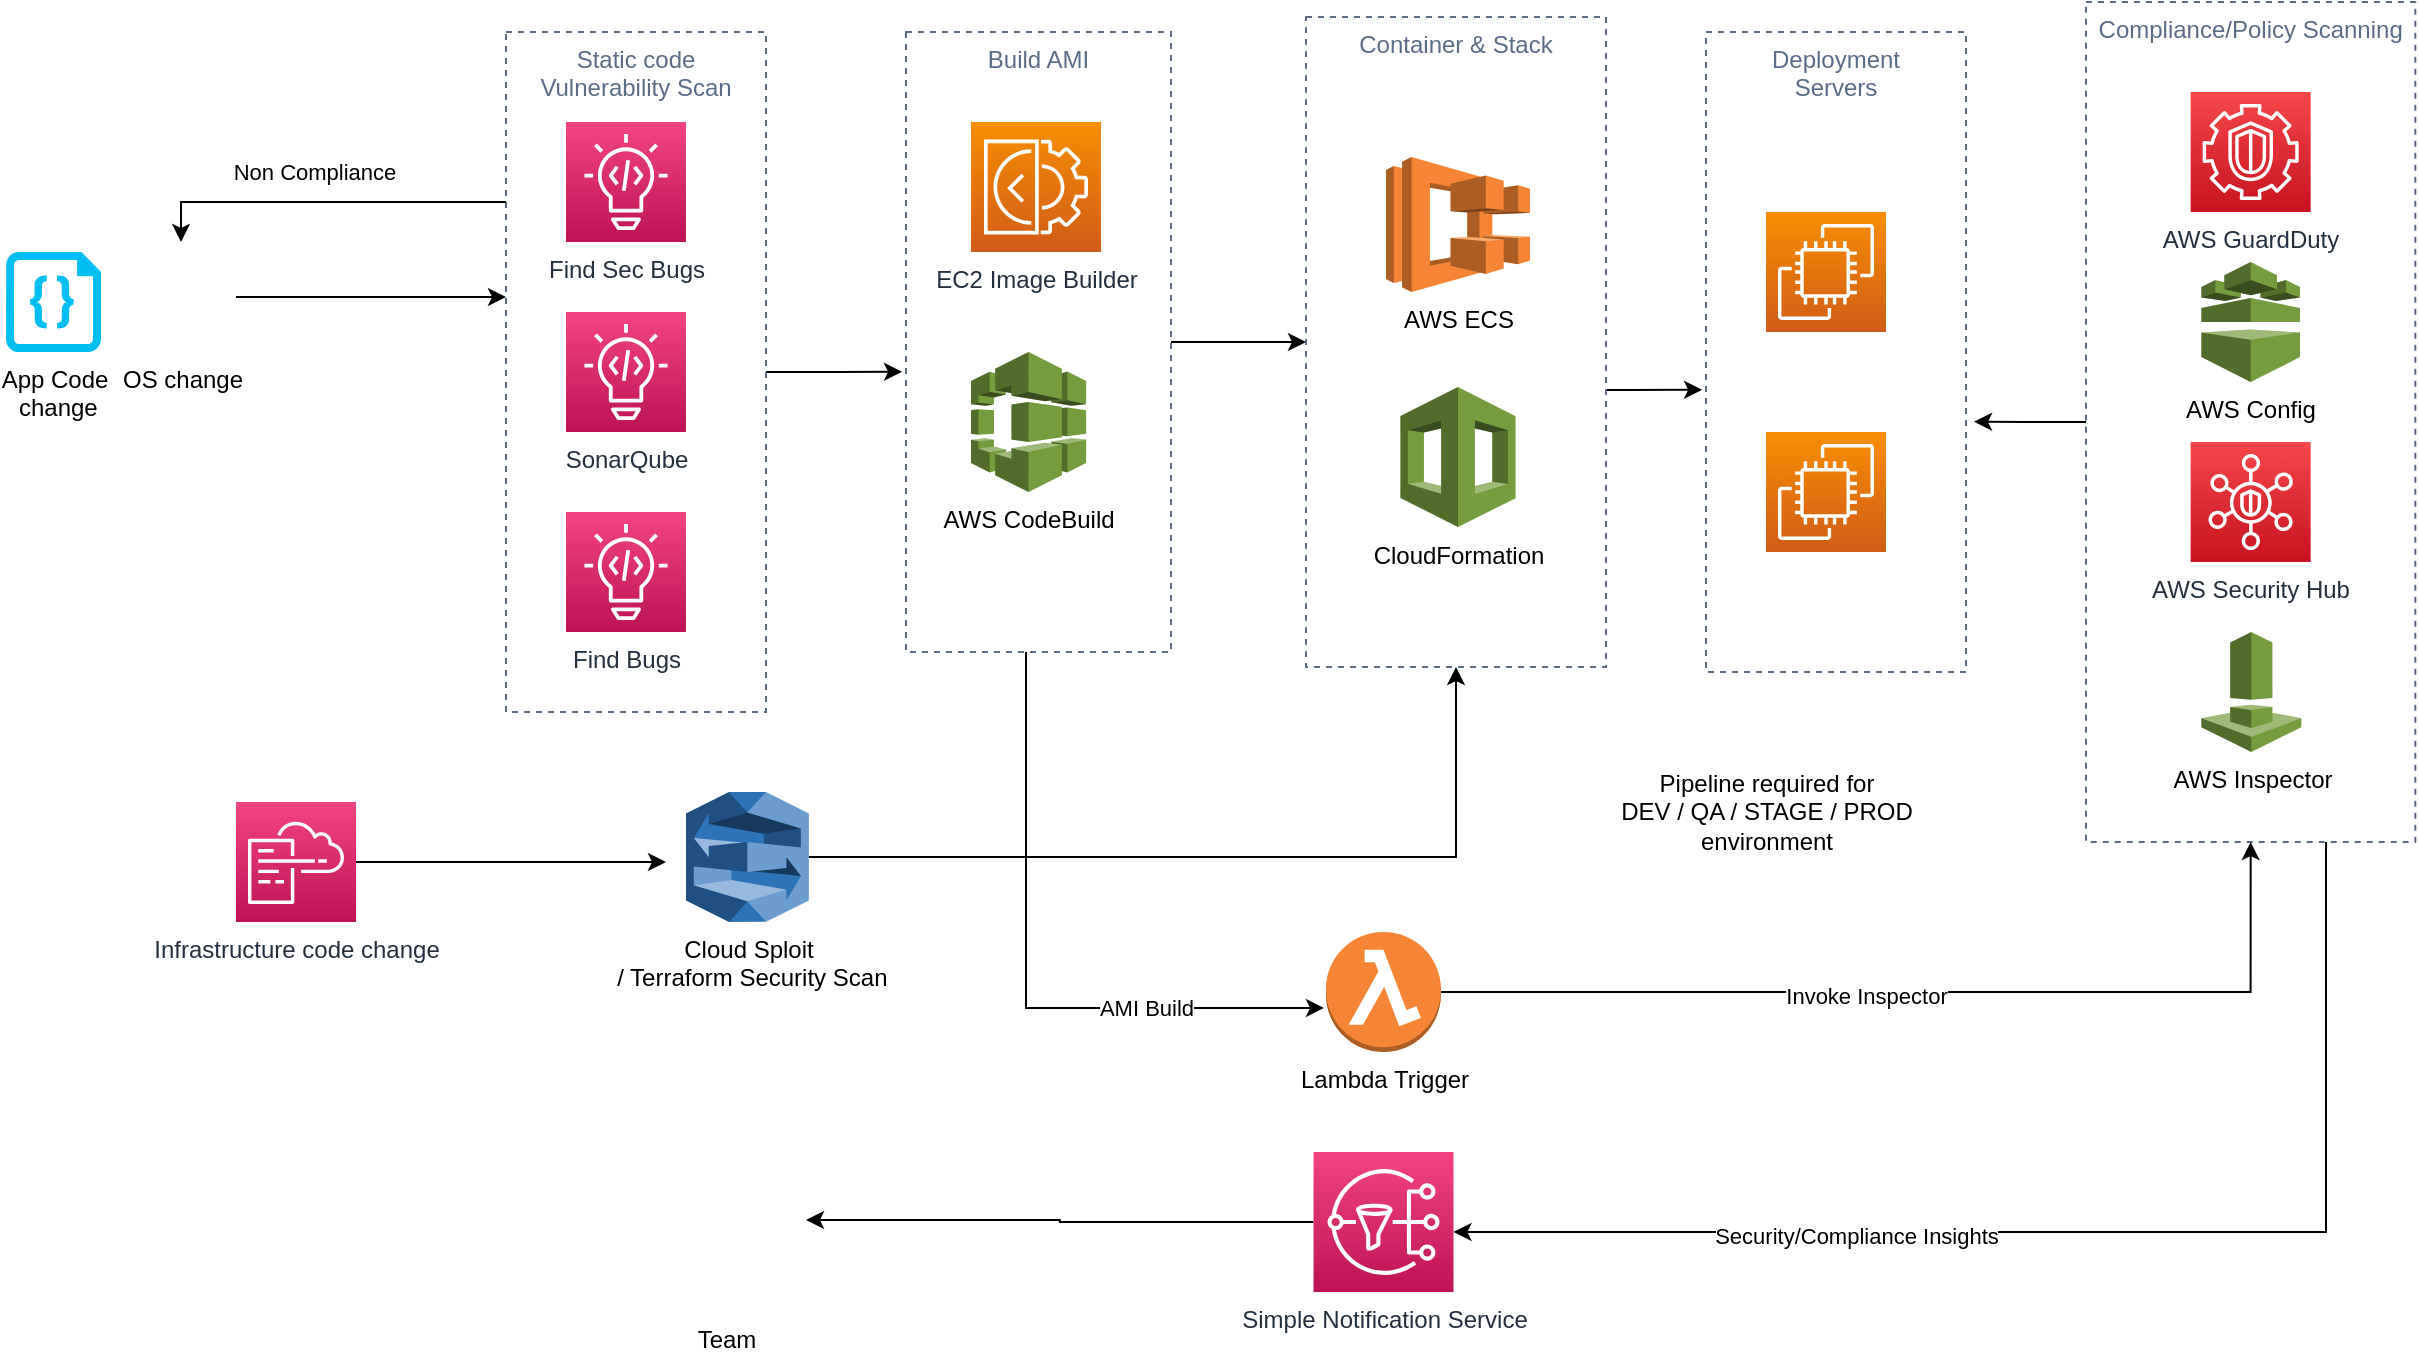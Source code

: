 <mxfile version="13.1.8" type="device"><diagram id="HQ7sO_ulRIhejY8TGNco" name="Page-1"><mxGraphModel dx="1038" dy="575" grid="1" gridSize="10" guides="1" tooltips="1" connect="1" arrows="1" fold="1" page="1" pageScale="1" pageWidth="1400" pageHeight="850" math="0" shadow="0"><root><mxCell id="0"/><mxCell id="1" parent="0"/><mxCell id="pQEalFKPTyadvynPtFEi-31" style="edgeStyle=orthogonalEdgeStyle;rounded=0;orthogonalLoop=1;jettySize=auto;html=1;entryX=-0.015;entryY=0.548;entryDx=0;entryDy=0;entryPerimeter=0;" edge="1" parent="1" source="pQEalFKPTyadvynPtFEi-25" target="pQEalFKPTyadvynPtFEi-30"><mxGeometry relative="1" as="geometry"/></mxCell><mxCell id="pQEalFKPTyadvynPtFEi-25" value="Static code&#xA;Vulnerability Scan&#xA;" style="fillColor=none;strokeColor=#5A6C86;dashed=1;verticalAlign=top;fontStyle=0;fontColor=#5A6C86;" vertex="1" parent="1"><mxGeometry x="320" y="60" width="130" height="340" as="geometry"/></mxCell><mxCell id="pQEalFKPTyadvynPtFEi-10" style="edgeStyle=orthogonalEdgeStyle;rounded=0;orthogonalLoop=1;jettySize=auto;html=1;entryX=0.5;entryY=0;entryDx=0;entryDy=0;" edge="1" parent="1" source="pQEalFKPTyadvynPtFEi-25" target="pQEalFKPTyadvynPtFEi-8"><mxGeometry relative="1" as="geometry"><Array as="points"><mxPoint x="158" y="145"/></Array></mxGeometry></mxCell><mxCell id="pQEalFKPTyadvynPtFEi-13" value="&lt;div&gt;Non Compliance&lt;/div&gt;" style="edgeLabel;html=1;align=center;verticalAlign=middle;resizable=0;points=[];" vertex="1" connectable="0" parent="pQEalFKPTyadvynPtFEi-10"><mxGeometry x="-0.119" relative="1" as="geometry"><mxPoint x="-16" y="-15" as="offset"/></mxGeometry></mxCell><mxCell id="pQEalFKPTyadvynPtFEi-3" value="Find Sec Bugs" style="outlineConnect=0;fontColor=#232F3E;gradientColor=#F34482;gradientDirection=north;fillColor=#BC1356;strokeColor=#ffffff;dashed=0;verticalLabelPosition=bottom;verticalAlign=top;align=center;html=1;fontSize=12;fontStyle=0;aspect=fixed;shape=mxgraph.aws4.resourceIcon;resIcon=mxgraph.aws4.codeguru;" vertex="1" parent="1"><mxGeometry x="350" y="105" width="60" height="60" as="geometry"/></mxCell><mxCell id="pQEalFKPTyadvynPtFEi-4" value="CloudFormation" style="outlineConnect=0;dashed=0;verticalLabelPosition=bottom;verticalAlign=top;align=center;html=1;shape=mxgraph.aws3.cloudformation;fillColor=#759C3E;gradientColor=none;" vertex="1" parent="1"><mxGeometry x="767.21" y="237.5" width="57.58" height="70" as="geometry"/></mxCell><mxCell id="pQEalFKPTyadvynPtFEi-41" style="edgeStyle=orthogonalEdgeStyle;rounded=0;orthogonalLoop=1;jettySize=auto;html=1;" edge="1" parent="1" source="pQEalFKPTyadvynPtFEi-5"><mxGeometry relative="1" as="geometry"><mxPoint x="400" y="475" as="targetPoint"/></mxGeometry></mxCell><mxCell id="pQEalFKPTyadvynPtFEi-5" value="&lt;div&gt;Infrastructure code change&lt;br&gt;&lt;/div&gt;" style="outlineConnect=0;fontColor=#232F3E;gradientColor=#F34482;gradientDirection=north;fillColor=#BC1356;strokeColor=#ffffff;dashed=0;verticalLabelPosition=bottom;verticalAlign=top;align=center;html=1;fontSize=12;fontStyle=0;aspect=fixed;shape=mxgraph.aws4.resourceIcon;resIcon=mxgraph.aws4.cloudformation;" vertex="1" parent="1"><mxGeometry x="185" y="445" width="60" height="60" as="geometry"/></mxCell><mxCell id="pQEalFKPTyadvynPtFEi-7" value="&lt;div&gt;App Code&lt;/div&gt;&amp;nbsp;change" style="verticalLabelPosition=bottom;html=1;verticalAlign=top;align=center;strokeColor=none;fillColor=#00BEF2;shape=mxgraph.azure.code_file;pointerEvents=1;" vertex="1" parent="1"><mxGeometry x="70" y="170" width="47.5" height="50" as="geometry"/></mxCell><mxCell id="pQEalFKPTyadvynPtFEi-9" style="edgeStyle=orthogonalEdgeStyle;rounded=0;orthogonalLoop=1;jettySize=auto;html=1;" edge="1" parent="1" source="pQEalFKPTyadvynPtFEi-8" target="pQEalFKPTyadvynPtFEi-25"><mxGeometry relative="1" as="geometry"><mxPoint x="320" y="193" as="targetPoint"/><Array as="points"><mxPoint x="290" y="193"/><mxPoint x="290" y="193"/></Array></mxGeometry></mxCell><mxCell id="pQEalFKPTyadvynPtFEi-8" value="&lt;div&gt;OS change&lt;/div&gt;" style="shape=image;html=1;verticalAlign=top;verticalLabelPosition=bottom;labelBackgroundColor=#ffffff;imageAspect=0;aspect=fixed;image=https://cdn0.iconfinder.com/data/icons/flat-round-system/512/mac_os_X-128.png" vertex="1" parent="1"><mxGeometry x="130" y="165" width="55" height="55" as="geometry"/></mxCell><mxCell id="pQEalFKPTyadvynPtFEi-15" value="&lt;div&gt;AWS Config&lt;/div&gt;" style="outlineConnect=0;dashed=0;verticalLabelPosition=bottom;verticalAlign=top;align=center;html=1;shape=mxgraph.aws3.config;fillColor=#759C3E;gradientColor=none;" vertex="1" parent="1"><mxGeometry x="1167.66" y="175" width="49.35" height="60" as="geometry"/></mxCell><mxCell id="pQEalFKPTyadvynPtFEi-16" value="AWS GuardDuty" style="outlineConnect=0;fontColor=#232F3E;gradientColor=#F54749;gradientDirection=north;fillColor=#C7131F;strokeColor=#ffffff;dashed=0;verticalLabelPosition=bottom;verticalAlign=top;align=center;html=1;fontSize=12;fontStyle=0;aspect=fixed;shape=mxgraph.aws4.resourceIcon;resIcon=mxgraph.aws4.guardduty;" vertex="1" parent="1"><mxGeometry x="1162.33" y="90" width="60" height="60" as="geometry"/></mxCell><mxCell id="pQEalFKPTyadvynPtFEi-17" value="&lt;div&gt;AWS Security Hub&lt;/div&gt;" style="outlineConnect=0;fontColor=#232F3E;gradientColor=#F54749;gradientDirection=north;fillColor=#C7131F;strokeColor=#ffffff;dashed=0;verticalLabelPosition=bottom;verticalAlign=top;align=center;html=1;fontSize=12;fontStyle=0;aspect=fixed;shape=mxgraph.aws4.resourceIcon;resIcon=mxgraph.aws4.security_hub;" vertex="1" parent="1"><mxGeometry x="1162.33" y="265" width="60" height="60" as="geometry"/></mxCell><mxCell id="pQEalFKPTyadvynPtFEi-18" value="AWS Inspector" style="outlineConnect=0;dashed=0;verticalLabelPosition=bottom;verticalAlign=top;align=center;html=1;shape=mxgraph.aws3.inspector;fillColor=#759C3E;gradientColor=none;" vertex="1" parent="1"><mxGeometry x="1167.66" y="360" width="50" height="60" as="geometry"/></mxCell><mxCell id="pQEalFKPTyadvynPtFEi-39" style="edgeStyle=orthogonalEdgeStyle;rounded=0;orthogonalLoop=1;jettySize=auto;html=1;entryX=1.031;entryY=0.609;entryDx=0;entryDy=0;entryPerimeter=0;" edge="1" parent="1" source="pQEalFKPTyadvynPtFEi-19" target="pQEalFKPTyadvynPtFEi-37"><mxGeometry relative="1" as="geometry"/></mxCell><mxCell id="pQEalFKPTyadvynPtFEi-50" style="edgeStyle=orthogonalEdgeStyle;rounded=0;orthogonalLoop=1;jettySize=auto;html=1;" edge="1" parent="1" source="pQEalFKPTyadvynPtFEi-19" target="pQEalFKPTyadvynPtFEi-49"><mxGeometry relative="1" as="geometry"><Array as="points"><mxPoint x="1230" y="660"/></Array></mxGeometry></mxCell><mxCell id="pQEalFKPTyadvynPtFEi-51" value="&lt;div&gt;Security/Compliance Insights &lt;/div&gt;" style="edgeLabel;html=1;align=center;verticalAlign=middle;resizable=0;points=[];" vertex="1" connectable="0" parent="pQEalFKPTyadvynPtFEi-50"><mxGeometry x="0.362" y="2" relative="1" as="geometry"><mxPoint as="offset"/></mxGeometry></mxCell><mxCell id="pQEalFKPTyadvynPtFEi-19" value="Compliance/Policy Scanning" style="fillColor=none;strokeColor=#5A6C86;dashed=1;verticalAlign=top;fontStyle=0;fontColor=#5A6C86;" vertex="1" parent="1"><mxGeometry x="1110" y="45" width="164.67" height="420" as="geometry"/></mxCell><mxCell id="pQEalFKPTyadvynPtFEi-22" value="AWS ECS" style="outlineConnect=0;dashed=0;verticalLabelPosition=bottom;verticalAlign=top;align=center;html=1;shape=mxgraph.aws3.ecs;fillColor=#F58534;gradientColor=none;" vertex="1" parent="1"><mxGeometry x="760" y="122.5" width="72" height="67.5" as="geometry"/></mxCell><mxCell id="pQEalFKPTyadvynPtFEi-26" value="SonarQube" style="outlineConnect=0;fontColor=#232F3E;gradientColor=#F34482;gradientDirection=north;fillColor=#BC1356;strokeColor=#ffffff;dashed=0;verticalLabelPosition=bottom;verticalAlign=top;align=center;html=1;fontSize=12;fontStyle=0;aspect=fixed;shape=mxgraph.aws4.resourceIcon;resIcon=mxgraph.aws4.codeguru;" vertex="1" parent="1"><mxGeometry x="350" y="200" width="60" height="60" as="geometry"/></mxCell><mxCell id="pQEalFKPTyadvynPtFEi-27" value="Find Bugs" style="outlineConnect=0;fontColor=#232F3E;gradientColor=#F34482;gradientDirection=north;fillColor=#BC1356;strokeColor=#ffffff;dashed=0;verticalLabelPosition=bottom;verticalAlign=top;align=center;html=1;fontSize=12;fontStyle=0;aspect=fixed;shape=mxgraph.aws4.resourceIcon;resIcon=mxgraph.aws4.codeguru;" vertex="1" parent="1"><mxGeometry x="350" y="300" width="60" height="60" as="geometry"/></mxCell><mxCell id="pQEalFKPTyadvynPtFEi-28" value="EC2 Image Builder" style="outlineConnect=0;fontColor=#232F3E;gradientColor=#F78E04;gradientDirection=north;fillColor=#D05C17;strokeColor=#ffffff;dashed=0;verticalLabelPosition=bottom;verticalAlign=top;align=center;html=1;fontSize=12;fontStyle=0;aspect=fixed;shape=mxgraph.aws4.resourceIcon;resIcon=mxgraph.aws4.ec2_image_builder;" vertex="1" parent="1"><mxGeometry x="552.5" y="105" width="65" height="65" as="geometry"/></mxCell><mxCell id="pQEalFKPTyadvynPtFEi-29" value="AWS CodeBuild" style="outlineConnect=0;dashed=0;verticalLabelPosition=bottom;verticalAlign=top;align=center;html=1;shape=mxgraph.aws3.codebuild;fillColor=#759C3E;gradientColor=none;" vertex="1" parent="1"><mxGeometry x="552.5" y="220" width="57.58" height="70" as="geometry"/></mxCell><mxCell id="pQEalFKPTyadvynPtFEi-34" style="edgeStyle=orthogonalEdgeStyle;rounded=0;orthogonalLoop=1;jettySize=auto;html=1;" edge="1" parent="1" source="pQEalFKPTyadvynPtFEi-30" target="pQEalFKPTyadvynPtFEi-33"><mxGeometry relative="1" as="geometry"/></mxCell><mxCell id="pQEalFKPTyadvynPtFEi-47" style="edgeStyle=orthogonalEdgeStyle;rounded=0;orthogonalLoop=1;jettySize=auto;html=1;entryX=-0.017;entryY=0.633;entryDx=0;entryDy=0;entryPerimeter=0;" edge="1" parent="1" source="pQEalFKPTyadvynPtFEi-30" target="pQEalFKPTyadvynPtFEi-46"><mxGeometry relative="1" as="geometry"><Array as="points"><mxPoint x="580" y="548"/></Array></mxGeometry></mxCell><mxCell id="pQEalFKPTyadvynPtFEi-52" value="AMI Build" style="edgeLabel;html=1;align=center;verticalAlign=middle;resizable=0;points=[];" vertex="1" connectable="0" parent="pQEalFKPTyadvynPtFEi-47"><mxGeometry x="0.089" y="30" relative="1" as="geometry"><mxPoint x="60" y="30" as="offset"/></mxGeometry></mxCell><mxCell id="pQEalFKPTyadvynPtFEi-30" value="Build AMI" style="fillColor=none;strokeColor=#5A6C86;dashed=1;verticalAlign=top;fontStyle=0;fontColor=#5A6C86;" vertex="1" parent="1"><mxGeometry x="520" y="60" width="132.5" height="310" as="geometry"/></mxCell><mxCell id="pQEalFKPTyadvynPtFEi-38" style="edgeStyle=orthogonalEdgeStyle;rounded=0;orthogonalLoop=1;jettySize=auto;html=1;entryX=-0.015;entryY=0.559;entryDx=0;entryDy=0;entryPerimeter=0;" edge="1" parent="1" source="pQEalFKPTyadvynPtFEi-33" target="pQEalFKPTyadvynPtFEi-37"><mxGeometry relative="1" as="geometry"><Array as="points"><mxPoint x="880" y="239"/><mxPoint x="880" y="239"/></Array></mxGeometry></mxCell><mxCell id="pQEalFKPTyadvynPtFEi-33" value="Container &amp; Stack" style="fillColor=none;strokeColor=#5A6C86;dashed=1;verticalAlign=top;fontStyle=0;fontColor=#5A6C86;" vertex="1" parent="1"><mxGeometry x="720" y="52.5" width="150" height="325" as="geometry"/></mxCell><mxCell id="pQEalFKPTyadvynPtFEi-35" value="" style="outlineConnect=0;fontColor=#232F3E;gradientColor=#F78E04;gradientDirection=north;fillColor=#D05C17;strokeColor=#ffffff;dashed=0;verticalLabelPosition=bottom;verticalAlign=top;align=center;html=1;fontSize=12;fontStyle=0;aspect=fixed;shape=mxgraph.aws4.resourceIcon;resIcon=mxgraph.aws4.ec2;" vertex="1" parent="1"><mxGeometry x="950" y="150" width="60" height="60" as="geometry"/></mxCell><mxCell id="pQEalFKPTyadvynPtFEi-36" value="" style="outlineConnect=0;fontColor=#232F3E;gradientColor=#F78E04;gradientDirection=north;fillColor=#D05C17;strokeColor=#ffffff;dashed=0;verticalLabelPosition=bottom;verticalAlign=top;align=center;html=1;fontSize=12;fontStyle=0;aspect=fixed;shape=mxgraph.aws4.resourceIcon;resIcon=mxgraph.aws4.ec2;" vertex="1" parent="1"><mxGeometry x="950" y="260" width="60" height="60" as="geometry"/></mxCell><mxCell id="pQEalFKPTyadvynPtFEi-37" value="Deployment&#xA;Servers&#xA;" style="fillColor=none;strokeColor=#5A6C86;dashed=1;verticalAlign=top;fontStyle=0;fontColor=#5A6C86;" vertex="1" parent="1"><mxGeometry x="920" y="60" width="130" height="320" as="geometry"/></mxCell><mxCell id="pQEalFKPTyadvynPtFEi-42" style="edgeStyle=orthogonalEdgeStyle;rounded=0;orthogonalLoop=1;jettySize=auto;html=1;entryX=0.5;entryY=1;entryDx=0;entryDy=0;" edge="1" parent="1" source="pQEalFKPTyadvynPtFEi-40" target="pQEalFKPTyadvynPtFEi-33"><mxGeometry relative="1" as="geometry"/></mxCell><mxCell id="pQEalFKPTyadvynPtFEi-40" value="&lt;div&gt;Cloud Sploit&lt;/div&gt;&lt;div&gt;&amp;nbsp;/ Terraform Security Scan&lt;/div&gt;" style="outlineConnect=0;dashed=0;verticalLabelPosition=bottom;verticalAlign=top;align=center;html=1;shape=mxgraph.aws3.lex;fillColor=#2E73B8;gradientColor=none;" vertex="1" parent="1"><mxGeometry x="410" y="440" width="61.39" height="65" as="geometry"/></mxCell><mxCell id="pQEalFKPTyadvynPtFEi-43" value="Pipeline required for &lt;div&gt;DEV / QA / STAGE / PROD&lt;br&gt;&lt;/div&gt;&lt;div&gt;environment &lt;/div&gt;" style="text;html=1;align=center;verticalAlign=middle;resizable=0;points=[];autosize=1;" vertex="1" parent="1"><mxGeometry x="870" y="425" width="160" height="50" as="geometry"/></mxCell><mxCell id="pQEalFKPTyadvynPtFEi-48" style="edgeStyle=orthogonalEdgeStyle;rounded=0;orthogonalLoop=1;jettySize=auto;html=1;entryX=0.5;entryY=1;entryDx=0;entryDy=0;" edge="1" parent="1" source="pQEalFKPTyadvynPtFEi-46" target="pQEalFKPTyadvynPtFEi-19"><mxGeometry relative="1" as="geometry"/></mxCell><mxCell id="pQEalFKPTyadvynPtFEi-53" value="Invoke Inspector " style="edgeLabel;html=1;align=center;verticalAlign=middle;resizable=0;points=[];" vertex="1" connectable="0" parent="pQEalFKPTyadvynPtFEi-48"><mxGeometry x="-0.114" y="-2" relative="1" as="geometry"><mxPoint as="offset"/></mxGeometry></mxCell><mxCell id="pQEalFKPTyadvynPtFEi-46" value="Lambda Trigger" style="outlineConnect=0;dashed=0;verticalLabelPosition=bottom;verticalAlign=top;align=center;html=1;shape=mxgraph.aws3.lambda_function;fillColor=#F58534;gradientColor=none;" vertex="1" parent="1"><mxGeometry x="730" y="510" width="57.5" height="60" as="geometry"/></mxCell><mxCell id="pQEalFKPTyadvynPtFEi-55" style="edgeStyle=orthogonalEdgeStyle;rounded=0;orthogonalLoop=1;jettySize=auto;html=1;entryX=1;entryY=0.425;entryDx=0;entryDy=0;entryPerimeter=0;" edge="1" parent="1" source="pQEalFKPTyadvynPtFEi-49" target="pQEalFKPTyadvynPtFEi-54"><mxGeometry relative="1" as="geometry"/></mxCell><mxCell id="pQEalFKPTyadvynPtFEi-49" value="Simple Notification Service" style="outlineConnect=0;fontColor=#232F3E;gradientColor=#F34482;gradientDirection=north;fillColor=#BC1356;strokeColor=#ffffff;dashed=0;verticalLabelPosition=bottom;verticalAlign=top;align=center;html=1;fontSize=12;fontStyle=0;aspect=fixed;shape=mxgraph.aws4.resourceIcon;resIcon=mxgraph.aws4.sns;" vertex="1" parent="1"><mxGeometry x="723.75" y="620" width="70" height="70" as="geometry"/></mxCell><mxCell id="pQEalFKPTyadvynPtFEi-54" value="Team" style="shape=image;html=1;verticalAlign=top;verticalLabelPosition=bottom;labelBackgroundColor=#ffffff;imageAspect=0;aspect=fixed;image=https://cdn0.iconfinder.com/data/icons/business-management-1-8/256/b-37-128.png" vertex="1" parent="1"><mxGeometry x="390" y="620" width="80" height="80" as="geometry"/></mxCell></root></mxGraphModel></diagram></mxfile>